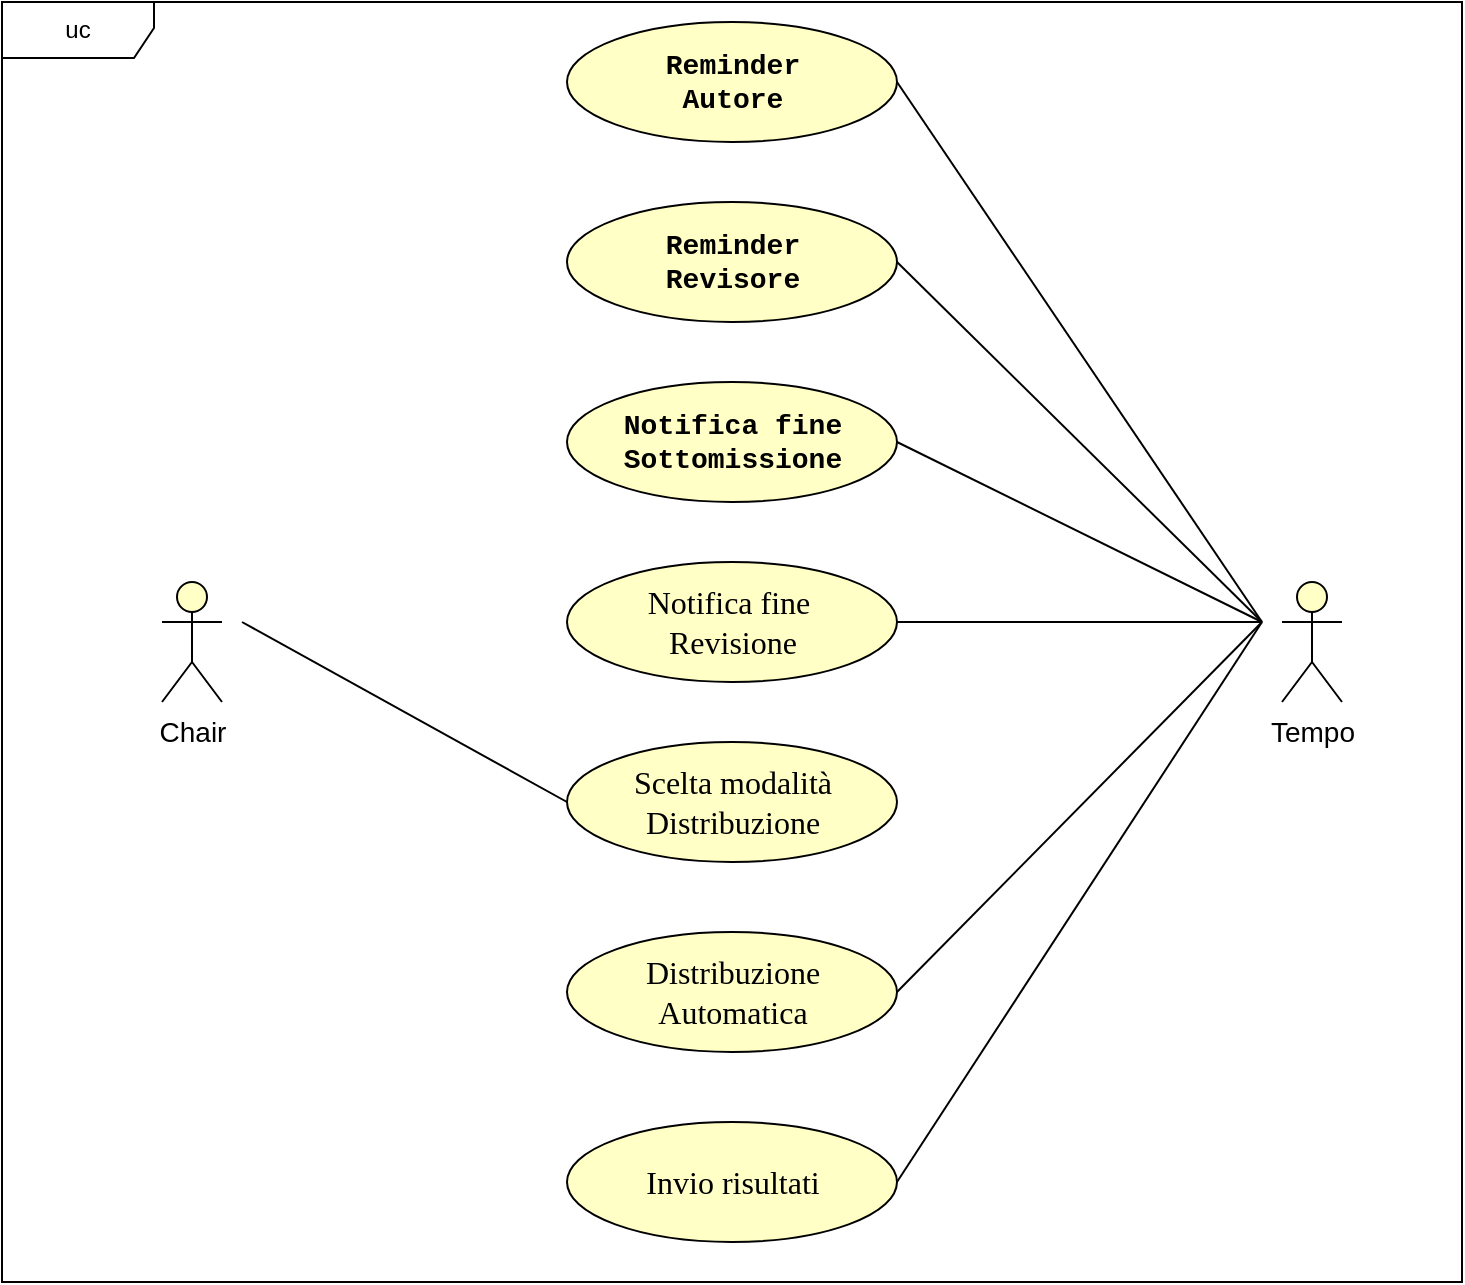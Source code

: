 <mxfile version="27.0.3">
  <diagram name="Pagina-1" id="kpaGEh9nXqvZMZwJ1vCg">
    <mxGraphModel dx="1426" dy="751" grid="1" gridSize="10" guides="1" tooltips="1" connect="1" arrows="1" fold="1" page="1" pageScale="1" pageWidth="827" pageHeight="1169" background="light-dark(#FFFFFF,#F9F9F9)" math="0" shadow="0">
      <root>
        <mxCell id="0" />
        <mxCell id="1" parent="0" />
        <mxCell id="OoIWjtk9Z4yZWAxyzODX-1" value="&lt;font style=&quot;color: light-dark(rgb(0, 0, 0), rgb(0, 0, 0)); font-size: 14px;&quot;&gt;Chair&lt;/font&gt;" style="shape=umlActor;verticalLabelPosition=bottom;verticalAlign=top;html=1;outlineConnect=0;strokeColor=light-dark(#000000,#000000);fillColor=light-dark(#FFFFC6,#FDF89C);" vertex="1" parent="1">
          <mxGeometry x="290" y="350" width="30" height="60" as="geometry" />
        </mxCell>
        <mxCell id="OoIWjtk9Z4yZWAxyzODX-16" value="&lt;font style=&quot;color: light-dark(rgb(0, 0, 0), rgb(0, 0, 0)); font-size: 14px;&quot;&gt;Tempo&lt;/font&gt;" style="shape=umlActor;verticalLabelPosition=bottom;verticalAlign=top;html=1;outlineConnect=0;strokeColor=light-dark(#000000,#000000);fillColor=light-dark(#FFFFC6,#FDF89C);" vertex="1" parent="1">
          <mxGeometry x="850" y="350" width="30" height="60" as="geometry" />
        </mxCell>
        <mxCell id="OoIWjtk9Z4yZWAxyzODX-3" value="&lt;font style=&quot;color: light-dark(rgb(0, 0, 0), rgb(9, 9, 9));&quot; face=&quot;Courier New&quot;&gt;&lt;span style=&quot;font-size: 14px;&quot;&gt;&lt;b style=&quot;&quot;&gt;Reminder&lt;/b&gt;&lt;/span&gt;&lt;/font&gt;&lt;div&gt;&lt;font style=&quot;color: light-dark(rgb(0, 0, 0), rgb(9, 9, 9));&quot; face=&quot;Courier New&quot;&gt;&lt;span style=&quot;font-size: 14px;&quot;&gt;&lt;b style=&quot;&quot;&gt;Revisore&lt;/b&gt;&lt;/span&gt;&lt;/font&gt;&lt;/div&gt;" style="ellipse;whiteSpace=wrap;html=1;fillColor=light-dark(#FFFFC6,#FDF89C);strokeColor=light-dark(#000000,#000000);gradientColor=none;" vertex="1" parent="1">
          <mxGeometry x="492.5" y="160" width="165" height="60" as="geometry" />
        </mxCell>
        <mxCell id="OoIWjtk9Z4yZWAxyzODX-4" value="&lt;font style=&quot;color: light-dark(rgb(0, 0, 0), rgb(9, 9, 9));&quot; face=&quot;Courier New&quot;&gt;&lt;span style=&quot;font-size: 14px;&quot;&gt;&lt;b style=&quot;&quot;&gt;Reminder&lt;/b&gt;&lt;/span&gt;&lt;/font&gt;&lt;div&gt;&lt;font style=&quot;color: light-dark(rgb(0, 0, 0), rgb(9, 9, 9));&quot; face=&quot;Courier New&quot;&gt;&lt;span style=&quot;font-size: 14px;&quot;&gt;&lt;b style=&quot;&quot;&gt;Autore&lt;/b&gt;&lt;/span&gt;&lt;/font&gt;&lt;/div&gt;" style="ellipse;whiteSpace=wrap;html=1;fillColor=light-dark(#FFFFC6,#FDF89C);strokeColor=light-dark(#000000,#000000);" vertex="1" parent="1">
          <mxGeometry x="492.5" y="70" width="165" height="60" as="geometry" />
        </mxCell>
        <mxCell id="OoIWjtk9Z4yZWAxyzODX-5" value="&lt;font style=&quot;color: light-dark(rgb(0, 0, 0), rgb(9, 9, 9));&quot; face=&quot;Courier New&quot;&gt;&lt;span style=&quot;font-size: 14px;&quot;&gt;&lt;b style=&quot;&quot;&gt;Notifica fine Sottomissione&lt;/b&gt;&lt;/span&gt;&lt;/font&gt;" style="ellipse;whiteSpace=wrap;html=1;fillColor=light-dark(#FFFFC6,#FDF89C);strokeColor=light-dark(#000000,#000000);" vertex="1" parent="1">
          <mxGeometry x="492.5" y="250" width="165" height="60" as="geometry" />
        </mxCell>
        <mxCell id="OoIWjtk9Z4yZWAxyzODX-7" value="&lt;span style=&quot;font-size:12.0pt;mso-bidi-font-size:11.0pt;&lt;br/&gt;line-height:107%;font-family:&amp;quot;Times New Roman&amp;quot;,serif;mso-fareast-font-family:&lt;br/&gt;Aptos;mso-fareast-theme-font:minor-latin;mso-bidi-font-family:Arial;mso-bidi-theme-font:&lt;br/&gt;minor-bidi;mso-ansi-language:IT;mso-fareast-language:EN-US;mso-bidi-language:&lt;br/&gt;AR-SA&quot;&gt;&lt;font style=&quot;color: light-dark(rgb(0, 0, 0), rgb(9, 9, 9));&quot;&gt;Notifica fine&amp;nbsp;&lt;/font&gt;&lt;/span&gt;&lt;div&gt;&lt;span style=&quot;font-size:12.0pt;mso-bidi-font-size:11.0pt;&lt;br/&gt;line-height:107%;font-family:&amp;quot;Times New Roman&amp;quot;,serif;mso-fareast-font-family:&lt;br/&gt;Aptos;mso-fareast-theme-font:minor-latin;mso-bidi-font-family:Arial;mso-bidi-theme-font:&lt;br/&gt;minor-bidi;mso-ansi-language:IT;mso-fareast-language:EN-US;mso-bidi-language:&lt;br/&gt;AR-SA&quot;&gt;&lt;font style=&quot;color: light-dark(rgb(0, 0, 0), rgb(9, 9, 9));&quot;&gt;Revisione&lt;/font&gt;&lt;/span&gt;&lt;/div&gt;" style="ellipse;whiteSpace=wrap;html=1;fillColor=light-dark(#FFFFC6,#FDF89C);strokeColor=light-dark(#000000,#000000);" vertex="1" parent="1">
          <mxGeometry x="492.5" y="340" width="165" height="60" as="geometry" />
        </mxCell>
        <mxCell id="OoIWjtk9Z4yZWAxyzODX-6" value="&lt;span style=&quot;font-size:12.0pt;mso-bidi-font-size:11.0pt;&lt;br/&gt;line-height:107%;font-family:&amp;quot;Times New Roman&amp;quot;,serif;mso-fareast-font-family:&lt;br/&gt;Aptos;mso-fareast-theme-font:minor-latin;mso-bidi-font-family:Arial;mso-bidi-theme-font:&lt;br/&gt;minor-bidi;mso-ansi-language:IT;mso-fareast-language:EN-US;mso-bidi-language:&lt;br/&gt;AR-SA&quot;&gt;&lt;font style=&quot;color: light-dark(rgb(0, 0, 0), rgb(9, 9, 9));&quot;&gt;Scelta modalità Distribuzione&lt;/font&gt;&lt;/span&gt;" style="ellipse;whiteSpace=wrap;html=1;fillColor=light-dark(#FFFFC6,#FDF89C);strokeColor=light-dark(#000000,#000000);" vertex="1" parent="1">
          <mxGeometry x="492.5" y="430" width="165" height="60" as="geometry" />
        </mxCell>
        <mxCell id="OoIWjtk9Z4yZWAxyzODX-17" value="&lt;span style=&quot;font-size:12.0pt;mso-bidi-font-size:11.0pt;&lt;br/&gt;line-height:107%;font-family:&amp;quot;Times New Roman&amp;quot;,serif;mso-fareast-font-family:&lt;br/&gt;Aptos;mso-fareast-theme-font:minor-latin;mso-bidi-font-family:Arial;mso-bidi-theme-font:&lt;br/&gt;minor-bidi;mso-ansi-language:IT;mso-fareast-language:EN-US;mso-bidi-language:&lt;br/&gt;AR-SA&quot;&gt;&lt;font style=&quot;color: light-dark(rgb(0, 0, 0), rgb(9, 9, 9));&quot;&gt;Distribuzione Automatica&lt;/font&gt;&lt;/span&gt;" style="ellipse;whiteSpace=wrap;html=1;fillColor=light-dark(#FFFFC6,#FDF89C);strokeColor=light-dark(#000000,#000000);" vertex="1" parent="1">
          <mxGeometry x="492.5" y="525" width="165" height="60" as="geometry" />
        </mxCell>
        <mxCell id="OoIWjtk9Z4yZWAxyzODX-8" value="&lt;span style=&quot;font-size:12.0pt;mso-bidi-font-size:11.0pt;&lt;br/&gt;line-height:107%;font-family:&amp;quot;Times New Roman&amp;quot;,serif;mso-fareast-font-family:&lt;br/&gt;Aptos;mso-fareast-theme-font:minor-latin;mso-bidi-font-family:Arial;mso-bidi-theme-font:&lt;br/&gt;minor-bidi;mso-ansi-language:IT;mso-fareast-language:EN-US;mso-bidi-language:&lt;br/&gt;AR-SA&quot;&gt;&lt;font style=&quot;color: light-dark(rgb(0, 0, 0), rgb(9, 9, 9));&quot;&gt;Invio risultati&lt;/font&gt;&lt;/span&gt;" style="ellipse;whiteSpace=wrap;html=1;fillColor=light-dark(#FFFFC6,#FDF89C);strokeColor=light-dark(#000000,#000000);" vertex="1" parent="1">
          <mxGeometry x="492.5" y="620" width="165" height="60" as="geometry" />
        </mxCell>
        <mxCell id="OoIWjtk9Z4yZWAxyzODX-18" value="uc" style="shape=umlFrame;whiteSpace=wrap;html=1;pointerEvents=0;strokeColor=light-dark(#000000,#000000);width=76;height=28;" vertex="1" parent="1">
          <mxGeometry x="210" y="60" width="730" height="640" as="geometry" />
        </mxCell>
        <mxCell id="OoIWjtk9Z4yZWAxyzODX-24" value="" style="endArrow=none;html=1;rounded=0;strokeColor=light-dark(#000000,#000000);endFill=0;strokeWidth=1;startSize=6;jumpSize=6;targetPerimeterSpacing=0;endSize=6;entryX=0;entryY=0.5;entryDx=0;entryDy=0;startFill=0;" edge="1" parent="1" target="OoIWjtk9Z4yZWAxyzODX-6">
          <mxGeometry width="50" height="50" relative="1" as="geometry">
            <mxPoint x="330" y="370" as="sourcePoint" />
            <mxPoint x="503" y="380" as="targetPoint" />
            <Array as="points" />
          </mxGeometry>
        </mxCell>
        <mxCell id="OoIWjtk9Z4yZWAxyzODX-27" value="" style="endArrow=none;html=1;rounded=0;strokeColor=light-dark(#000000,#000000);endFill=0;strokeWidth=1;startSize=6;jumpSize=6;targetPerimeterSpacing=0;endSize=6;entryX=1;entryY=0.5;entryDx=0;entryDy=0;startFill=0;" edge="1" parent="1" target="OoIWjtk9Z4yZWAxyzODX-4">
          <mxGeometry width="50" height="50" relative="1" as="geometry">
            <mxPoint x="840" y="370" as="sourcePoint" />
            <mxPoint x="503" y="110" as="targetPoint" />
            <Array as="points" />
          </mxGeometry>
        </mxCell>
        <mxCell id="OoIWjtk9Z4yZWAxyzODX-28" value="" style="endArrow=none;html=1;rounded=0;strokeColor=light-dark(#000000,#000000);endFill=0;strokeWidth=1;startSize=6;jumpSize=6;targetPerimeterSpacing=0;endSize=6;entryX=1;entryY=0.5;entryDx=0;entryDy=0;startFill=0;" edge="1" parent="1" target="OoIWjtk9Z4yZWAxyzODX-3">
          <mxGeometry width="50" height="50" relative="1" as="geometry">
            <mxPoint x="840" y="370" as="sourcePoint" />
            <mxPoint x="668" y="110" as="targetPoint" />
            <Array as="points" />
          </mxGeometry>
        </mxCell>
        <mxCell id="OoIWjtk9Z4yZWAxyzODX-29" value="" style="endArrow=none;html=1;rounded=0;strokeColor=light-dark(#000000,#000000);endFill=0;strokeWidth=1;startSize=6;jumpSize=6;targetPerimeterSpacing=0;endSize=6;entryX=1;entryY=0.5;entryDx=0;entryDy=0;startFill=0;" edge="1" parent="1" target="OoIWjtk9Z4yZWAxyzODX-5">
          <mxGeometry width="50" height="50" relative="1" as="geometry">
            <mxPoint x="840" y="370" as="sourcePoint" />
            <mxPoint x="668" y="200" as="targetPoint" />
            <Array as="points" />
          </mxGeometry>
        </mxCell>
        <mxCell id="OoIWjtk9Z4yZWAxyzODX-30" value="" style="endArrow=none;html=1;rounded=0;strokeColor=light-dark(#000000,#000000);endFill=0;strokeWidth=1;startSize=6;jumpSize=6;targetPerimeterSpacing=0;endSize=6;entryX=1;entryY=0.5;entryDx=0;entryDy=0;startFill=0;" edge="1" parent="1" target="OoIWjtk9Z4yZWAxyzODX-7">
          <mxGeometry width="50" height="50" relative="1" as="geometry">
            <mxPoint x="840" y="370" as="sourcePoint" />
            <mxPoint x="668" y="290" as="targetPoint" />
            <Array as="points" />
          </mxGeometry>
        </mxCell>
        <mxCell id="OoIWjtk9Z4yZWAxyzODX-32" value="" style="endArrow=none;html=1;rounded=0;strokeColor=light-dark(#000000,#000000);endFill=0;strokeWidth=1;startSize=6;jumpSize=6;targetPerimeterSpacing=0;endSize=6;entryX=1;entryY=0.5;entryDx=0;entryDy=0;startFill=0;" edge="1" parent="1" target="OoIWjtk9Z4yZWAxyzODX-17">
          <mxGeometry width="50" height="50" relative="1" as="geometry">
            <mxPoint x="840" y="370" as="sourcePoint" />
            <mxPoint x="668" y="470" as="targetPoint" />
            <Array as="points" />
          </mxGeometry>
        </mxCell>
        <mxCell id="OoIWjtk9Z4yZWAxyzODX-33" value="" style="endArrow=none;html=1;rounded=0;strokeColor=light-dark(#000000,#000000);endFill=0;strokeWidth=1;startSize=6;jumpSize=6;targetPerimeterSpacing=0;endSize=6;entryX=1;entryY=0.5;entryDx=0;entryDy=0;startFill=0;" edge="1" parent="1" target="OoIWjtk9Z4yZWAxyzODX-8">
          <mxGeometry width="50" height="50" relative="1" as="geometry">
            <mxPoint x="840" y="370" as="sourcePoint" />
            <mxPoint x="668" y="565" as="targetPoint" />
            <Array as="points" />
          </mxGeometry>
        </mxCell>
      </root>
    </mxGraphModel>
  </diagram>
</mxfile>
